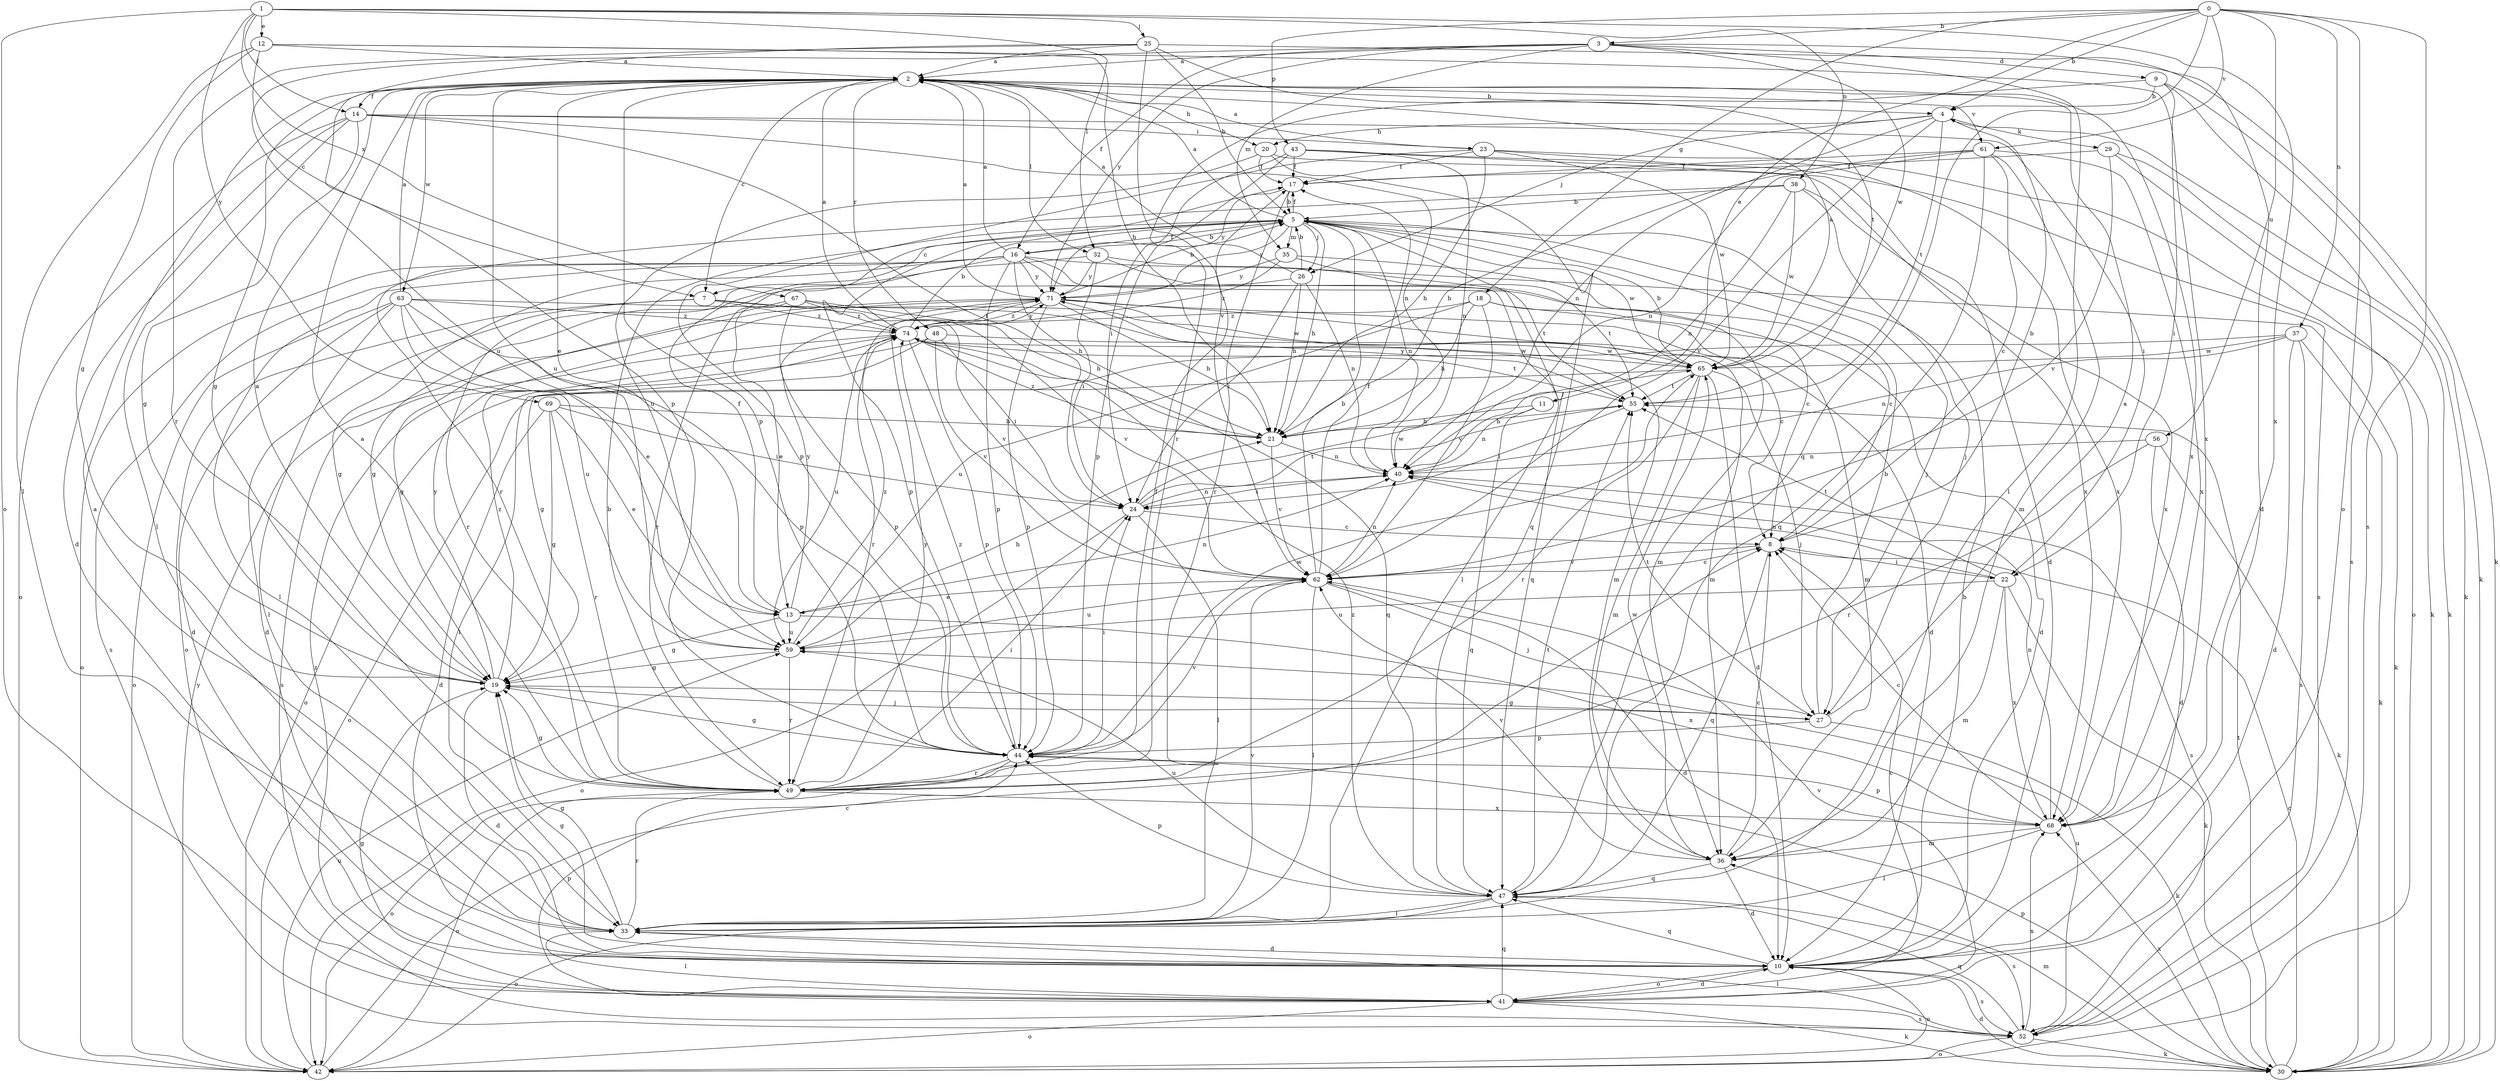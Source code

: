 strict digraph  {
0;
1;
2;
3;
4;
5;
7;
8;
9;
10;
11;
12;
13;
14;
16;
17;
18;
19;
20;
21;
22;
23;
24;
25;
26;
27;
29;
30;
32;
33;
35;
36;
37;
38;
40;
41;
42;
43;
44;
47;
48;
49;
52;
55;
56;
59;
61;
62;
63;
65;
67;
68;
69;
71;
74;
0 -> 3  [label=b];
0 -> 4  [label=b];
0 -> 11  [label=e];
0 -> 18  [label=g];
0 -> 37  [label=n];
0 -> 41  [label=o];
0 -> 43  [label=p];
0 -> 47  [label=q];
0 -> 52  [label=s];
0 -> 56  [label=u];
0 -> 61  [label=v];
1 -> 12  [label=e];
1 -> 14  [label=f];
1 -> 25  [label=j];
1 -> 32  [label=l];
1 -> 38  [label=n];
1 -> 41  [label=o];
1 -> 67  [label=x];
1 -> 68  [label=x];
1 -> 69  [label=y];
2 -> 4  [label=b];
2 -> 7  [label=c];
2 -> 13  [label=e];
2 -> 14  [label=f];
2 -> 19  [label=g];
2 -> 20  [label=h];
2 -> 32  [label=l];
2 -> 44  [label=p];
2 -> 48  [label=r];
2 -> 59  [label=u];
2 -> 61  [label=v];
2 -> 63  [label=w];
2 -> 68  [label=x];
3 -> 2  [label=a];
3 -> 9  [label=d];
3 -> 10  [label=d];
3 -> 16  [label=f];
3 -> 33  [label=l];
3 -> 35  [label=m];
3 -> 59  [label=u];
3 -> 65  [label=w];
3 -> 71  [label=y];
4 -> 20  [label=h];
4 -> 26  [label=j];
4 -> 29  [label=k];
4 -> 30  [label=k];
4 -> 40  [label=n];
4 -> 55  [label=t];
4 -> 62  [label=v];
5 -> 2  [label=a];
5 -> 7  [label=c];
5 -> 16  [label=f];
5 -> 17  [label=f];
5 -> 21  [label=h];
5 -> 26  [label=j];
5 -> 27  [label=j];
5 -> 33  [label=l];
5 -> 35  [label=m];
5 -> 40  [label=n];
5 -> 44  [label=p];
5 -> 65  [label=w];
5 -> 71  [label=y];
7 -> 10  [label=d];
7 -> 36  [label=m];
7 -> 41  [label=o];
7 -> 62  [label=v];
7 -> 74  [label=z];
8 -> 4  [label=b];
8 -> 22  [label=i];
8 -> 47  [label=q];
8 -> 62  [label=v];
9 -> 4  [label=b];
9 -> 22  [label=i];
9 -> 30  [label=k];
9 -> 49  [label=r];
9 -> 52  [label=s];
10 -> 5  [label=b];
10 -> 19  [label=g];
10 -> 41  [label=o];
10 -> 42  [label=o];
10 -> 47  [label=q];
10 -> 52  [label=s];
11 -> 21  [label=h];
11 -> 40  [label=n];
11 -> 47  [label=q];
12 -> 2  [label=a];
12 -> 7  [label=c];
12 -> 19  [label=g];
12 -> 21  [label=h];
12 -> 33  [label=l];
12 -> 68  [label=x];
13 -> 17  [label=f];
13 -> 19  [label=g];
13 -> 40  [label=n];
13 -> 59  [label=u];
13 -> 68  [label=x];
13 -> 71  [label=y];
14 -> 10  [label=d];
14 -> 19  [label=g];
14 -> 22  [label=i];
14 -> 23  [label=i];
14 -> 24  [label=i];
14 -> 33  [label=l];
14 -> 40  [label=n];
14 -> 42  [label=o];
16 -> 2  [label=a];
16 -> 5  [label=b];
16 -> 8  [label=c];
16 -> 19  [label=g];
16 -> 21  [label=h];
16 -> 30  [label=k];
16 -> 33  [label=l];
16 -> 42  [label=o];
16 -> 44  [label=p];
16 -> 47  [label=q];
16 -> 49  [label=r];
16 -> 52  [label=s];
16 -> 71  [label=y];
17 -> 5  [label=b];
17 -> 49  [label=r];
17 -> 71  [label=y];
18 -> 10  [label=d];
18 -> 21  [label=h];
18 -> 36  [label=m];
18 -> 59  [label=u];
18 -> 62  [label=v];
18 -> 74  [label=z];
19 -> 2  [label=a];
19 -> 10  [label=d];
19 -> 27  [label=j];
19 -> 71  [label=y];
19 -> 74  [label=z];
20 -> 17  [label=f];
20 -> 47  [label=q];
20 -> 59  [label=u];
20 -> 68  [label=x];
21 -> 40  [label=n];
21 -> 62  [label=v];
21 -> 74  [label=z];
22 -> 30  [label=k];
22 -> 36  [label=m];
22 -> 40  [label=n];
22 -> 55  [label=t];
22 -> 59  [label=u];
22 -> 68  [label=x];
23 -> 2  [label=a];
23 -> 17  [label=f];
23 -> 21  [label=h];
23 -> 30  [label=k];
23 -> 44  [label=p];
23 -> 65  [label=w];
23 -> 68  [label=x];
24 -> 8  [label=c];
24 -> 33  [label=l];
24 -> 40  [label=n];
24 -> 42  [label=o];
24 -> 55  [label=t];
24 -> 65  [label=w];
25 -> 2  [label=a];
25 -> 5  [label=b];
25 -> 30  [label=k];
25 -> 44  [label=p];
25 -> 49  [label=r];
25 -> 55  [label=t];
25 -> 62  [label=v];
26 -> 2  [label=a];
26 -> 5  [label=b];
26 -> 19  [label=g];
26 -> 21  [label=h];
26 -> 24  [label=i];
26 -> 40  [label=n];
27 -> 2  [label=a];
27 -> 5  [label=b];
27 -> 19  [label=g];
27 -> 30  [label=k];
27 -> 44  [label=p];
27 -> 55  [label=t];
29 -> 17  [label=f];
29 -> 30  [label=k];
29 -> 42  [label=o];
29 -> 62  [label=v];
30 -> 8  [label=c];
30 -> 10  [label=d];
30 -> 36  [label=m];
30 -> 44  [label=p];
30 -> 55  [label=t];
30 -> 68  [label=x];
32 -> 24  [label=i];
32 -> 36  [label=m];
32 -> 49  [label=r];
32 -> 55  [label=t];
32 -> 71  [label=y];
33 -> 2  [label=a];
33 -> 10  [label=d];
33 -> 19  [label=g];
33 -> 49  [label=r];
33 -> 62  [label=v];
35 -> 8  [label=c];
35 -> 55  [label=t];
35 -> 71  [label=y];
35 -> 74  [label=z];
36 -> 8  [label=c];
36 -> 10  [label=d];
36 -> 47  [label=q];
36 -> 62  [label=v];
36 -> 65  [label=w];
37 -> 10  [label=d];
37 -> 19  [label=g];
37 -> 30  [label=k];
37 -> 40  [label=n];
37 -> 52  [label=s];
37 -> 65  [label=w];
38 -> 5  [label=b];
38 -> 27  [label=j];
38 -> 40  [label=n];
38 -> 49  [label=r];
38 -> 65  [label=w];
38 -> 68  [label=x];
40 -> 24  [label=i];
40 -> 52  [label=s];
41 -> 8  [label=c];
41 -> 10  [label=d];
41 -> 19  [label=g];
41 -> 30  [label=k];
41 -> 33  [label=l];
41 -> 42  [label=o];
41 -> 44  [label=p];
41 -> 47  [label=q];
41 -> 52  [label=s];
41 -> 62  [label=v];
41 -> 74  [label=z];
42 -> 8  [label=c];
42 -> 59  [label=u];
42 -> 71  [label=y];
43 -> 10  [label=d];
43 -> 17  [label=f];
43 -> 24  [label=i];
43 -> 40  [label=n];
43 -> 44  [label=p];
43 -> 52  [label=s];
44 -> 19  [label=g];
44 -> 24  [label=i];
44 -> 42  [label=o];
44 -> 49  [label=r];
44 -> 62  [label=v];
44 -> 65  [label=w];
44 -> 74  [label=z];
47 -> 33  [label=l];
47 -> 42  [label=o];
47 -> 44  [label=p];
47 -> 52  [label=s];
47 -> 55  [label=t];
47 -> 59  [label=u];
47 -> 74  [label=z];
48 -> 24  [label=i];
48 -> 33  [label=l];
48 -> 42  [label=o];
48 -> 62  [label=v];
48 -> 65  [label=w];
49 -> 2  [label=a];
49 -> 5  [label=b];
49 -> 17  [label=f];
49 -> 19  [label=g];
49 -> 24  [label=i];
49 -> 42  [label=o];
49 -> 68  [label=x];
49 -> 71  [label=y];
52 -> 30  [label=k];
52 -> 33  [label=l];
52 -> 42  [label=o];
52 -> 47  [label=q];
52 -> 59  [label=u];
52 -> 68  [label=x];
55 -> 21  [label=h];
55 -> 24  [label=i];
55 -> 71  [label=y];
56 -> 10  [label=d];
56 -> 30  [label=k];
56 -> 40  [label=n];
56 -> 49  [label=r];
59 -> 19  [label=g];
59 -> 21  [label=h];
59 -> 49  [label=r];
59 -> 74  [label=z];
61 -> 8  [label=c];
61 -> 17  [label=f];
61 -> 21  [label=h];
61 -> 36  [label=m];
61 -> 40  [label=n];
61 -> 47  [label=q];
61 -> 68  [label=x];
62 -> 5  [label=b];
62 -> 8  [label=c];
62 -> 10  [label=d];
62 -> 13  [label=e];
62 -> 17  [label=f];
62 -> 27  [label=j];
62 -> 33  [label=l];
62 -> 40  [label=n];
62 -> 59  [label=u];
63 -> 2  [label=a];
63 -> 10  [label=d];
63 -> 13  [label=e];
63 -> 33  [label=l];
63 -> 36  [label=m];
63 -> 42  [label=o];
63 -> 44  [label=p];
63 -> 59  [label=u];
63 -> 74  [label=z];
65 -> 2  [label=a];
65 -> 5  [label=b];
65 -> 10  [label=d];
65 -> 27  [label=j];
65 -> 36  [label=m];
65 -> 42  [label=o];
65 -> 49  [label=r];
65 -> 55  [label=t];
67 -> 13  [label=e];
67 -> 19  [label=g];
67 -> 21  [label=h];
67 -> 44  [label=p];
67 -> 62  [label=v];
67 -> 74  [label=z];
68 -> 8  [label=c];
68 -> 33  [label=l];
68 -> 36  [label=m];
68 -> 40  [label=n];
68 -> 44  [label=p];
69 -> 10  [label=d];
69 -> 13  [label=e];
69 -> 19  [label=g];
69 -> 21  [label=h];
69 -> 24  [label=i];
69 -> 49  [label=r];
71 -> 2  [label=a];
71 -> 5  [label=b];
71 -> 8  [label=c];
71 -> 10  [label=d];
71 -> 21  [label=h];
71 -> 44  [label=p];
71 -> 49  [label=r];
71 -> 65  [label=w];
71 -> 74  [label=z];
74 -> 2  [label=a];
74 -> 5  [label=b];
74 -> 44  [label=p];
74 -> 47  [label=q];
74 -> 52  [label=s];
74 -> 55  [label=t];
74 -> 59  [label=u];
74 -> 65  [label=w];
74 -> 71  [label=y];
}
